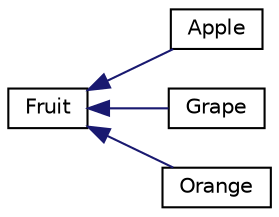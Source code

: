 digraph "Graphical Class Hierarchy"
{
  edge [fontname="Helvetica",fontsize="10",labelfontname="Helvetica",labelfontsize="10"];
  node [fontname="Helvetica",fontsize="10",shape=record];
  rankdir="LR";
  Node1 [label="Fruit",height=0.2,width=0.4,color="black", fillcolor="white", style="filled",URL="$classFruit.html"];
  Node1 -> Node2 [dir="back",color="midnightblue",fontsize="10",style="solid",fontname="Helvetica"];
  Node2 [label="Apple",height=0.2,width=0.4,color="black", fillcolor="white", style="filled",URL="$classApple.html"];
  Node1 -> Node3 [dir="back",color="midnightblue",fontsize="10",style="solid",fontname="Helvetica"];
  Node3 [label="Grape",height=0.2,width=0.4,color="black", fillcolor="white", style="filled",URL="$classGrape.html"];
  Node1 -> Node4 [dir="back",color="midnightblue",fontsize="10",style="solid",fontname="Helvetica"];
  Node4 [label="Orange",height=0.2,width=0.4,color="black", fillcolor="white", style="filled",URL="$classOrange.html"];
}
